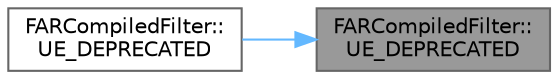 digraph "FARCompiledFilter::UE_DEPRECATED"
{
 // INTERACTIVE_SVG=YES
 // LATEX_PDF_SIZE
  bgcolor="transparent";
  edge [fontname=Helvetica,fontsize=10,labelfontname=Helvetica,labelfontsize=10];
  node [fontname=Helvetica,fontsize=10,shape=box,height=0.2,width=0.4];
  rankdir="RL";
  Node1 [id="Node000001",label="FARCompiledFilter::\lUE_DEPRECATED",height=0.2,width=0.4,color="gray40", fillcolor="grey60", style="filled", fontcolor="black",tooltip="The filter component containing specific object paths."];
  Node1 -> Node2 [id="edge1_Node000001_Node000002",dir="back",color="steelblue1",style="solid",tooltip=" "];
  Node2 [id="Node000002",label="FARCompiledFilter::\lUE_DEPRECATED",height=0.2,width=0.4,color="grey40", fillcolor="white", style="filled",URL="$d7/d6e/structFARCompiledFilter.html#a9cd90698b59a5285594f08bfaaddc5e7",tooltip="Deprecated."];
}
